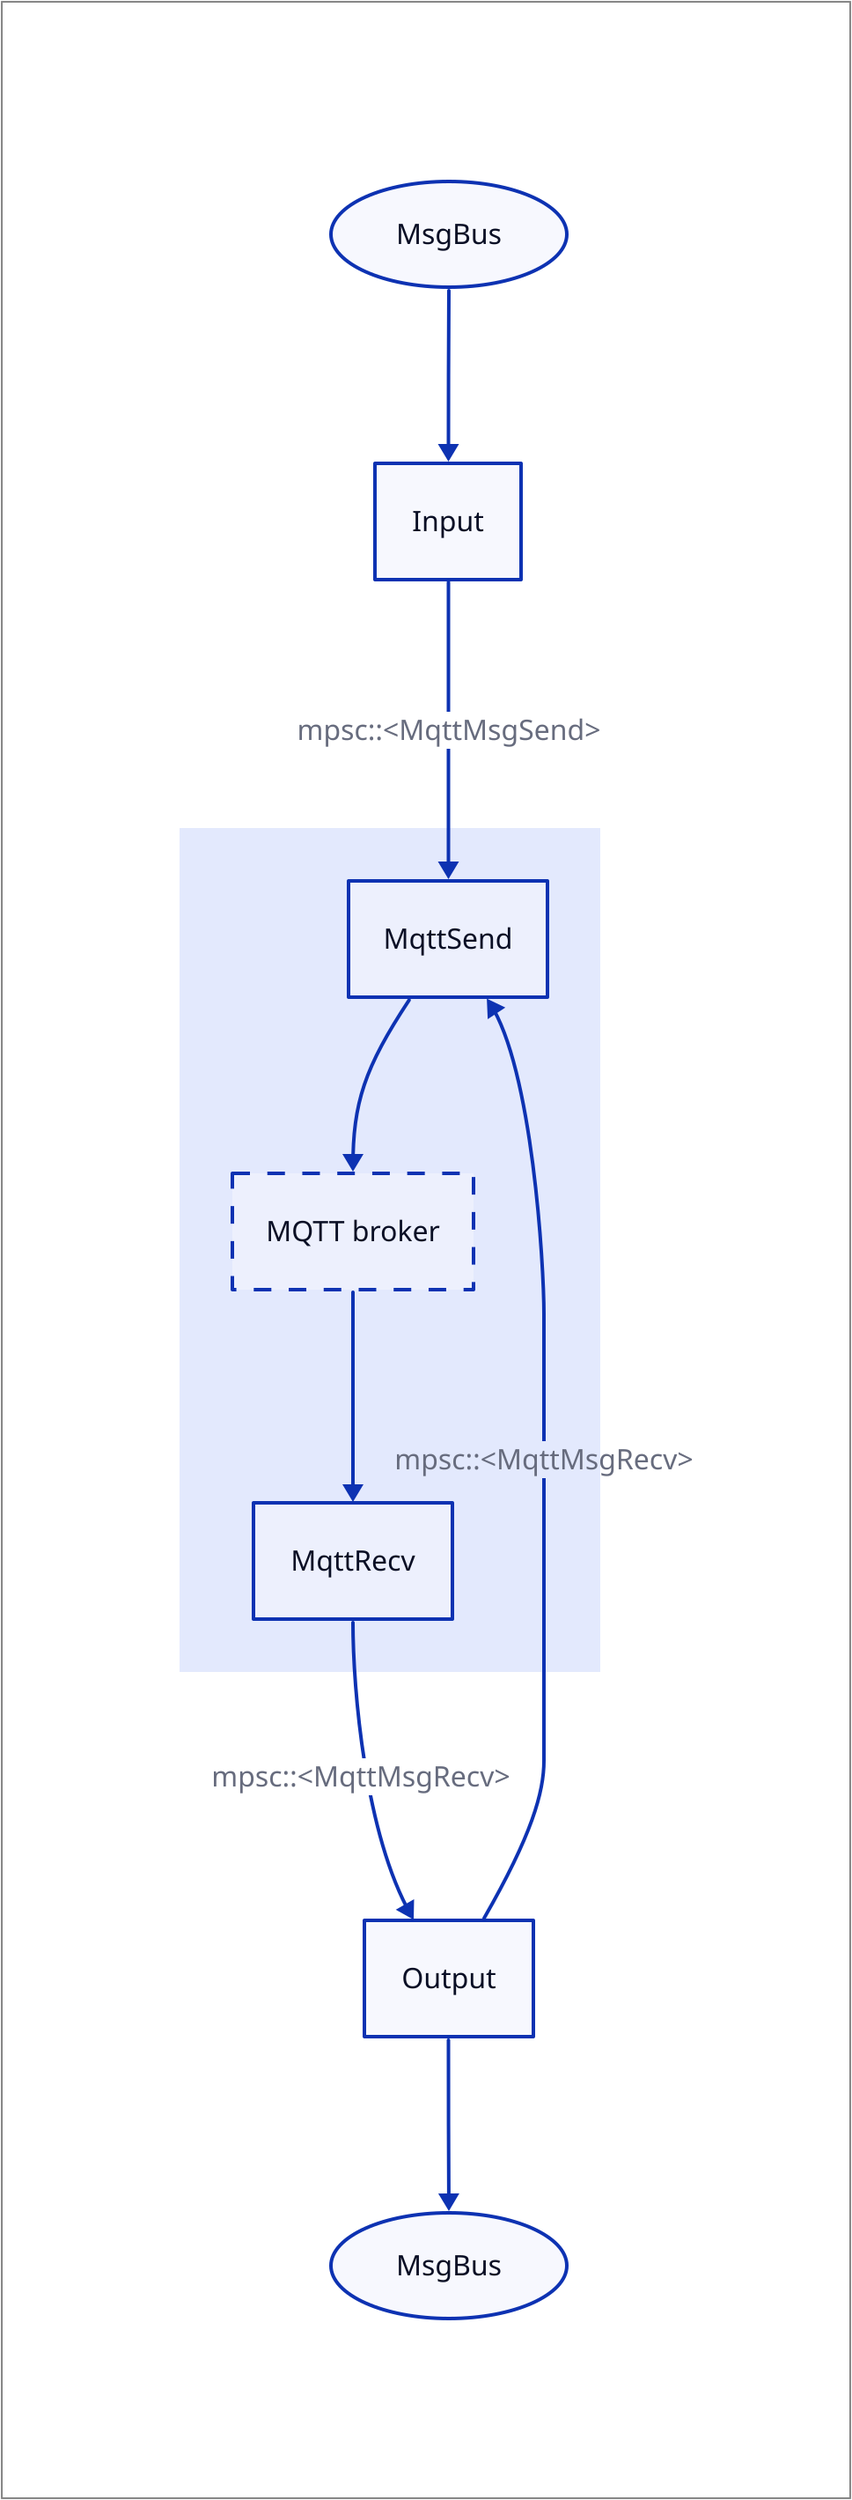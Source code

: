 vars: {
  d2-config: {
    layout-engine: elk
    theme-id: 1
  }
}

style {
    stroke-width: 1
    stroke: gray
}

# Состояния

MsgBusIn: MsgBus {
    shape: oval
}

Input

Target: "" {
    style.stroke-width: 0

    # Состояния

    MqttSend

    MQTT: MQTT broker {
        style.stroke-dash: 5
    }

    MqttRecv

    # Переходы

    MqttSend -> MQTT

    MQTT -> MqttRecv
}

Output

MsgBusOut: MsgBus {
    shape: oval
}

# Переходы

MsgBusIn -> Input

Input -> Target.MqttSend: mpsc::<MqttMsgSend>

Target.MqttRecv -> Output: mpsc::<MqttMsgRecv>

Output -> Target.MqttSend: mpsc::<MqttMsgRecv>
Output -> MsgBusOut
